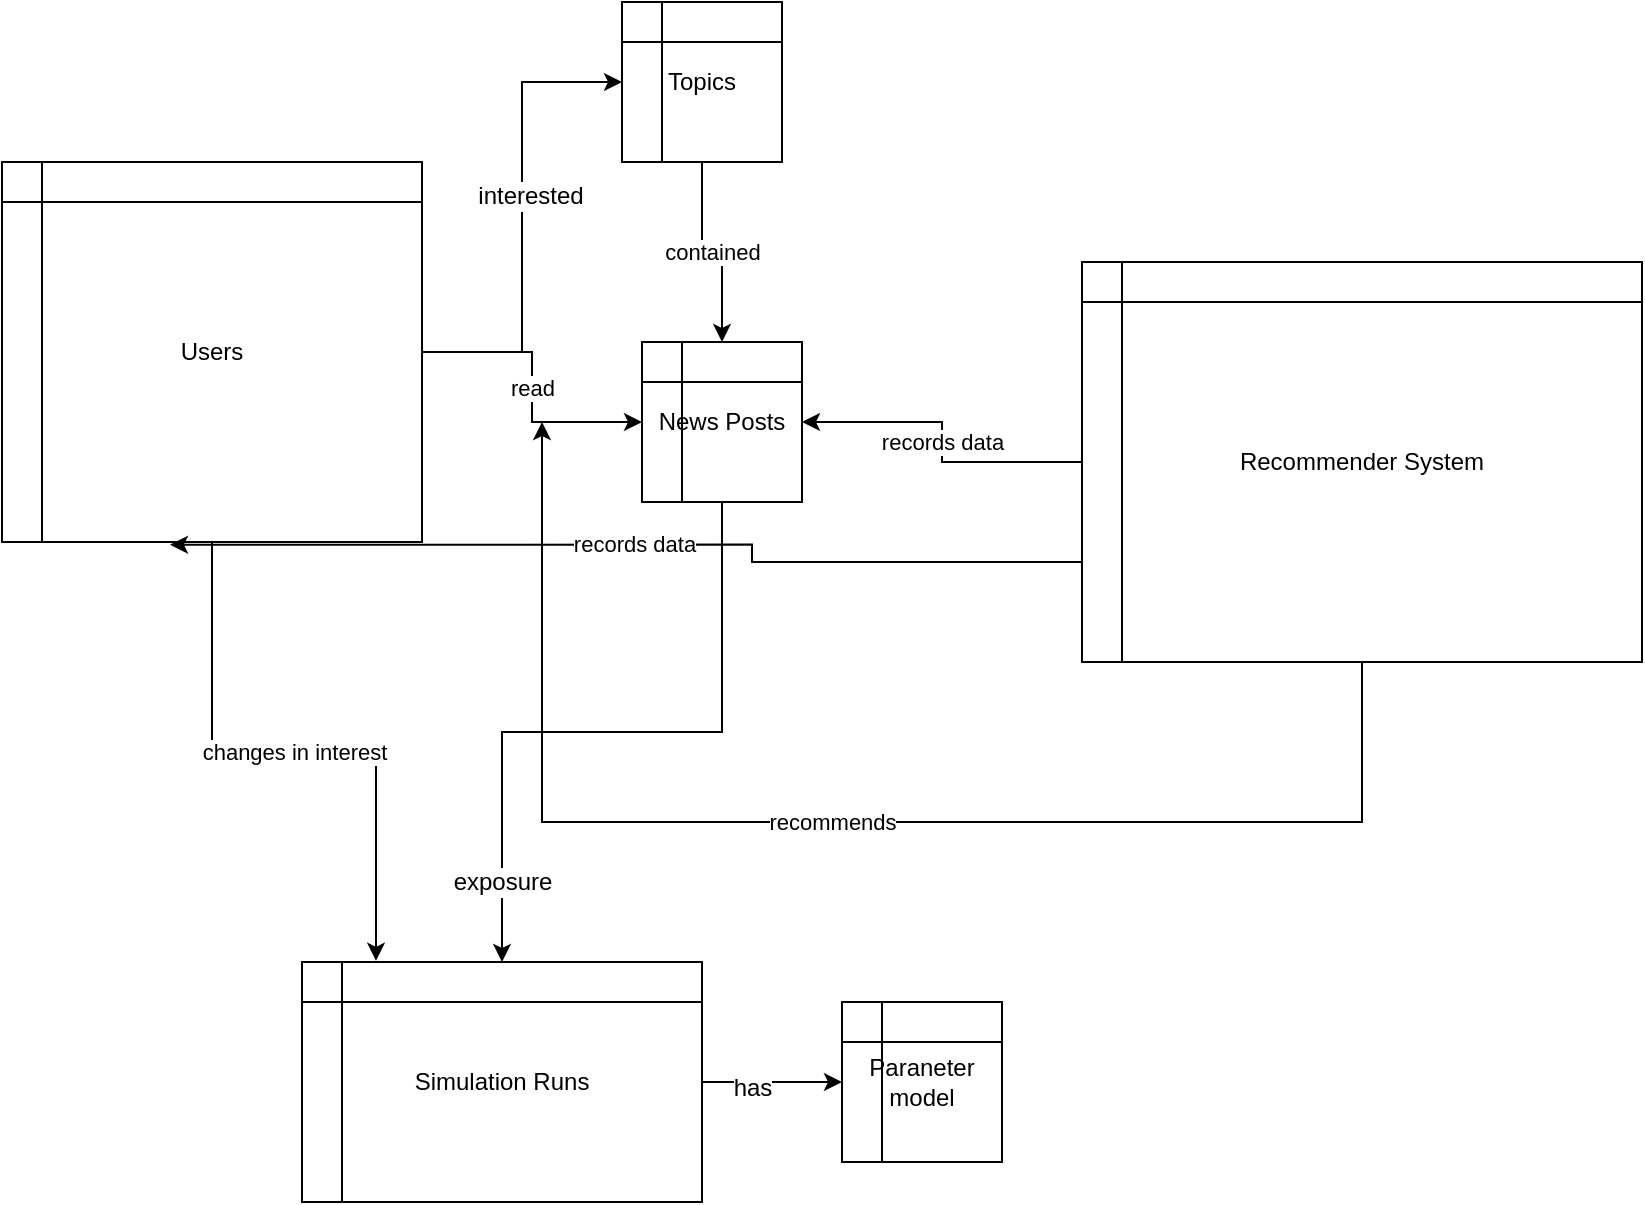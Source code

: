 <mxfile version="10.6.5" type="device"><diagram id="A32_Ua7ZdH-WsM2shWXo" name="Overall Structure"><mxGraphModel dx="1223" dy="671" grid="1" gridSize="10" guides="1" tooltips="1" connect="1" arrows="1" fold="1" page="1" pageScale="1" pageWidth="827" pageHeight="1169" math="0" shadow="0"><root><mxCell id="0"/><mxCell id="1" parent="0"/><mxCell id="j4aWOH5uMxNn_VdvE5lP-6" style="edgeStyle=orthogonalEdgeStyle;rounded=0;orthogonalLoop=1;jettySize=auto;html=1;entryX=0;entryY=0.5;entryDx=0;entryDy=0;" edge="1" parent="1" source="j4aWOH5uMxNn_VdvE5lP-1" target="j4aWOH5uMxNn_VdvE5lP-2"><mxGeometry relative="1" as="geometry"/></mxCell><mxCell id="j4aWOH5uMxNn_VdvE5lP-12" value="interested" style="text;html=1;resizable=0;points=[];align=center;verticalAlign=middle;labelBackgroundColor=#ffffff;" vertex="1" connectable="0" parent="j4aWOH5uMxNn_VdvE5lP-6"><mxGeometry x="0.095" y="-4" relative="1" as="geometry"><mxPoint as="offset"/></mxGeometry></mxCell><mxCell id="j4aWOH5uMxNn_VdvE5lP-8" value="read" style="edgeStyle=orthogonalEdgeStyle;rounded=0;orthogonalLoop=1;jettySize=auto;html=1;" edge="1" parent="1" source="j4aWOH5uMxNn_VdvE5lP-1" target="j4aWOH5uMxNn_VdvE5lP-3"><mxGeometry relative="1" as="geometry"/></mxCell><mxCell id="j4aWOH5uMxNn_VdvE5lP-13" value="changes in interest" style="edgeStyle=orthogonalEdgeStyle;rounded=0;orthogonalLoop=1;jettySize=auto;html=1;entryX=0.185;entryY=-0.005;entryDx=0;entryDy=0;entryPerimeter=0;" edge="1" parent="1" source="j4aWOH5uMxNn_VdvE5lP-1" target="j4aWOH5uMxNn_VdvE5lP-5"><mxGeometry relative="1" as="geometry"/></mxCell><mxCell id="j4aWOH5uMxNn_VdvE5lP-1" value="Users&lt;br&gt;" style="shape=internalStorage;whiteSpace=wrap;html=1;backgroundOutline=1;" vertex="1" parent="1"><mxGeometry x="40" y="110" width="210" height="190" as="geometry"/></mxCell><mxCell id="j4aWOH5uMxNn_VdvE5lP-7" value="contained" style="edgeStyle=orthogonalEdgeStyle;rounded=0;orthogonalLoop=1;jettySize=auto;html=1;" edge="1" parent="1" source="j4aWOH5uMxNn_VdvE5lP-2" target="j4aWOH5uMxNn_VdvE5lP-3"><mxGeometry relative="1" as="geometry"/></mxCell><mxCell id="j4aWOH5uMxNn_VdvE5lP-2" value="Topics" style="shape=internalStorage;whiteSpace=wrap;html=1;backgroundOutline=1;" vertex="1" parent="1"><mxGeometry x="350" y="30" width="80" height="80" as="geometry"/></mxCell><mxCell id="j4aWOH5uMxNn_VdvE5lP-14" style="edgeStyle=orthogonalEdgeStyle;rounded=0;orthogonalLoop=1;jettySize=auto;html=1;" edge="1" parent="1" source="j4aWOH5uMxNn_VdvE5lP-3" target="j4aWOH5uMxNn_VdvE5lP-5"><mxGeometry relative="1" as="geometry"/></mxCell><mxCell id="j4aWOH5uMxNn_VdvE5lP-15" value="exposure" style="text;html=1;resizable=0;points=[];align=center;verticalAlign=middle;labelBackgroundColor=#ffffff;" vertex="1" connectable="0" parent="j4aWOH5uMxNn_VdvE5lP-14"><mxGeometry x="0.763" relative="1" as="geometry"><mxPoint as="offset"/></mxGeometry></mxCell><mxCell id="j4aWOH5uMxNn_VdvE5lP-3" value="News Posts" style="shape=internalStorage;whiteSpace=wrap;html=1;backgroundOutline=1;" vertex="1" parent="1"><mxGeometry x="360" y="200" width="80" height="80" as="geometry"/></mxCell><mxCell id="j4aWOH5uMxNn_VdvE5lP-9" value="recommends" style="edgeStyle=orthogonalEdgeStyle;rounded=0;orthogonalLoop=1;jettySize=auto;html=1;" edge="1" parent="1" source="j4aWOH5uMxNn_VdvE5lP-4"><mxGeometry relative="1" as="geometry"><mxPoint x="310" y="240" as="targetPoint"/><Array as="points"><mxPoint x="720" y="440"/><mxPoint x="310" y="440"/></Array></mxGeometry></mxCell><mxCell id="j4aWOH5uMxNn_VdvE5lP-10" value="records data" style="edgeStyle=orthogonalEdgeStyle;rounded=0;orthogonalLoop=1;jettySize=auto;html=1;" edge="1" parent="1" source="j4aWOH5uMxNn_VdvE5lP-4" target="j4aWOH5uMxNn_VdvE5lP-3"><mxGeometry relative="1" as="geometry"/></mxCell><mxCell id="j4aWOH5uMxNn_VdvE5lP-11" value="records data" style="edgeStyle=orthogonalEdgeStyle;rounded=0;orthogonalLoop=1;jettySize=auto;html=1;exitX=0;exitY=0.75;exitDx=0;exitDy=0;entryX=0.4;entryY=1.007;entryDx=0;entryDy=0;entryPerimeter=0;" edge="1" parent="1" source="j4aWOH5uMxNn_VdvE5lP-4" target="j4aWOH5uMxNn_VdvE5lP-1"><mxGeometry relative="1" as="geometry"/></mxCell><mxCell id="j4aWOH5uMxNn_VdvE5lP-4" value="Recommender System" style="shape=internalStorage;whiteSpace=wrap;html=1;backgroundOutline=1;" vertex="1" parent="1"><mxGeometry x="580" y="160" width="280" height="200" as="geometry"/></mxCell><mxCell id="K2BB8hlLWF6cmg4grj99-3" style="edgeStyle=orthogonalEdgeStyle;rounded=0;orthogonalLoop=1;jettySize=auto;html=1;" edge="1" parent="1" source="j4aWOH5uMxNn_VdvE5lP-5" target="K2BB8hlLWF6cmg4grj99-2"><mxGeometry relative="1" as="geometry"/></mxCell><mxCell id="K2BB8hlLWF6cmg4grj99-5" value="has" style="text;html=1;resizable=0;points=[];align=center;verticalAlign=middle;labelBackgroundColor=#ffffff;" vertex="1" connectable="0" parent="K2BB8hlLWF6cmg4grj99-3"><mxGeometry x="-0.286" y="-3" relative="1" as="geometry"><mxPoint as="offset"/></mxGeometry></mxCell><mxCell id="j4aWOH5uMxNn_VdvE5lP-5" value="Simulation Runs" style="shape=internalStorage;whiteSpace=wrap;html=1;backgroundOutline=1;" vertex="1" parent="1"><mxGeometry x="190" y="510" width="200" height="120" as="geometry"/></mxCell><mxCell id="K2BB8hlLWF6cmg4grj99-2" value="Paraneter model" style="shape=internalStorage;whiteSpace=wrap;html=1;backgroundOutline=1;" vertex="1" parent="1"><mxGeometry x="460" y="530" width="80" height="80" as="geometry"/></mxCell></root></mxGraphModel></diagram><diagram id="U-yS0wBJU0kDzBYTeyhI" name="Post Topic Model"><mxGraphModel dx="1223" dy="671" grid="1" gridSize="10" guides="1" tooltips="1" connect="1" arrows="1" fold="1" page="1" pageScale="1" pageWidth="827" pageHeight="1169" math="0" shadow="0"><root><mxCell id="YMLvqbVQnz8zitZ5v4nC-0"/><mxCell id="YMLvqbVQnz8zitZ5v4nC-1" parent="YMLvqbVQnz8zitZ5v4nC-0"/><mxCell id="YMLvqbVQnz8zitZ5v4nC-2" value="&lt;div style=&quot;text-align: center&quot;&gt;&lt;span&gt;News Post&lt;/span&gt;&lt;/div&gt;" style="whiteSpace=wrap;html=1;aspect=fixed;horizontal=1;verticalAlign=top;" vertex="1" parent="YMLvqbVQnz8zitZ5v4nC-1"><mxGeometry x="70" y="50" width="470" height="470" as="geometry"/></mxCell><mxCell id="YMLvqbVQnz8zitZ5v4nC-3" value="Topic 1" style="rounded=0;whiteSpace=wrap;html=1;horizontal=0;" vertex="1" parent="YMLvqbVQnz8zitZ5v4nC-1"><mxGeometry x="110" y="270" width="40" height="210" as="geometry"/></mxCell><mxCell id="YMLvqbVQnz8zitZ5v4nC-4" value="Topic 2&lt;br&gt;" style="rounded=0;whiteSpace=wrap;html=1;horizontal=0;" vertex="1" parent="YMLvqbVQnz8zitZ5v4nC-1"><mxGeometry x="170" y="120" width="40" height="360" as="geometry"/></mxCell><mxCell id="YMLvqbVQnz8zitZ5v4nC-6" value="Topic 3&lt;br&gt;" style="rounded=0;whiteSpace=wrap;html=1;horizontal=0;" vertex="1" parent="YMLvqbVQnz8zitZ5v4nC-1"><mxGeometry x="230" y="400" width="40" height="80" as="geometry"/></mxCell><mxCell id="OyINDhxAwojTNdQx0Dkm-0" value="Randomly Generated from &lt;font face=&quot;Courier New&quot;&gt;n_topic&lt;/font&gt; Topic" style="text;html=1;resizable=0;points=[];autosize=1;align=left;verticalAlign=top;spacingTop=-4;" vertex="1" parent="YMLvqbVQnz8zitZ5v4nC-1"><mxGeometry x="105" y="576" width="240" height="20" as="geometry"/></mxCell></root></mxGraphModel></diagram><diagram id="XBigtRwnL8efiwiQj0Gq" name="User Model"><mxGraphModel dx="1223" dy="671" grid="1" gridSize="10" guides="1" tooltips="1" connect="1" arrows="1" fold="1" page="1" pageScale="1" pageWidth="827" pageHeight="1169" math="0" shadow="0"><root><mxCell id="FKSsjDKP5lH0zuU9x3Gq-0"/><mxCell id="FKSsjDKP5lH0zuU9x3Gq-1" parent="FKSsjDKP5lH0zuU9x3Gq-0"/><mxCell id="PUcm0qFTlg9lK_iWW0OK-0" value="User Model" style="rounded=0;whiteSpace=wrap;html=1;verticalAlign=top;" vertex="1" parent="FKSsjDKP5lH0zuU9x3Gq-1"><mxGeometry x="20" y="20" width="580" height="530" as="geometry"/></mxCell><mxCell id="PUcm0qFTlg9lK_iWW0OK-1" value="Topic 1" style="rounded=0;whiteSpace=wrap;html=1;horizontal=0;dashed=1;" vertex="1" parent="FKSsjDKP5lH0zuU9x3Gq-1"><mxGeometry x="40" y="110" width="60" height="420" as="geometry"/></mxCell><mxCell id="PUcm0qFTlg9lK_iWW0OK-2" value="Topic 1" style="rounded=0;whiteSpace=wrap;html=1;horizontal=0;" vertex="1" parent="FKSsjDKP5lH0zuU9x3Gq-1"><mxGeometry x="40" y="400" width="60" height="130" as="geometry"/></mxCell><mxCell id="PUcm0qFTlg9lK_iWW0OK-3" value="Topic 2" style="rounded=0;whiteSpace=wrap;html=1;horizontal=0;dashed=1;" vertex="1" parent="FKSsjDKP5lH0zuU9x3Gq-1"><mxGeometry x="130" y="220" width="60" height="310" as="geometry"/></mxCell><mxCell id="PUcm0qFTlg9lK_iWW0OK-4" value="Topic 2" style="rounded=0;whiteSpace=wrap;html=1;horizontal=0;" vertex="1" parent="FKSsjDKP5lH0zuU9x3Gq-1"><mxGeometry x="130" y="450" width="60" height="80" as="geometry"/></mxCell><mxCell id="PUcm0qFTlg9lK_iWW0OK-5" value="Users get an initilized interest in &lt;font face=&quot;Courier New&quot;&gt;n_topic&lt;/font&gt; topics, which is updated by news exposure&lt;br&gt;&lt;br&gt;" style="text;html=1;resizable=0;points=[];autosize=1;align=left;verticalAlign=top;spacingTop=-4;" vertex="1" parent="FKSsjDKP5lH0zuU9x3Gq-1"><mxGeometry x="47" y="598" width="470" height="30" as="geometry"/></mxCell><mxCell id="PUcm0qFTlg9lK_iWW0OK-6" value="Interest_Ressource" style="rounded=0;whiteSpace=wrap;html=1;" vertex="1" parent="FKSsjDKP5lH0zuU9x3Gq-1"><mxGeometry x="180" y="50" width="240" height="60" as="geometry"/></mxCell><mxCell id="PUcm0qFTlg9lK_iWW0OK-7" value="Users have different interest_ressources which are distributed among the topic in a zero-sum like fashion." style="text;html=1;resizable=0;points=[];autosize=1;align=left;verticalAlign=top;spacingTop=-4;" vertex="1" parent="FKSsjDKP5lH0zuU9x3Gq-1"><mxGeometry x="39" y="643" width="580" height="20" as="geometry"/></mxCell><mxCell id="62YBcWwzlbPIOArXRK_9-0" value="Generators: nomally distributes interest_resource&lt;br&gt;&lt;br&gt;" style="text;html=1;resizable=0;points=[];autosize=1;align=left;verticalAlign=top;spacingTop=-4;" vertex="1" parent="FKSsjDKP5lH0zuU9x3Gq-1"><mxGeometry x="640" y="70" width="280" height="30" as="geometry"/></mxCell><mxCell id="62YBcWwzlbPIOArXRK_9-1" value="Reporters: interest distribution, etc.&lt;br&gt;" style="text;html=1;resizable=0;points=[];autosize=1;align=left;verticalAlign=top;spacingTop=-4;" vertex="1" parent="FKSsjDKP5lH0zuU9x3Gq-1"><mxGeometry x="654" y="169" width="200" height="20" as="geometry"/></mxCell></root></mxGraphModel></diagram><diagram id="e_1NpH5XUX0jiLXMBdlt" name="General Ideas"><mxGraphModel dx="1223" dy="671" grid="1" gridSize="10" guides="1" tooltips="1" connect="1" arrows="1" fold="1" page="1" pageScale="1" pageWidth="827" pageHeight="1169" math="0" shadow="0"><root><mxCell id="DxZZGuwIYwpDJHDflGkh-0"/><mxCell id="DxZZGuwIYwpDJHDflGkh-1" parent="DxZZGuwIYwpDJHDflGkh-0"/><mxCell id="DxZZGuwIYwpDJHDflGkh-2" value="Figuring out how to model individual agent (what variables, what functions, etc.)&lt;br&gt;&lt;br&gt;Figuring out the distribution of individual agents (how to construct them, &quot;initizialize them&quot;&lt;br&gt;&lt;br&gt;Figuring out how to measure the population of all agents within a simulation, and across simulations&lt;br&gt;&lt;br&gt;&lt;br&gt;" style="text;html=1;resizable=0;points=[];autosize=1;align=left;verticalAlign=top;spacingTop=-4;" vertex="1" parent="DxZZGuwIYwpDJHDflGkh-1"><mxGeometry x="86" y="79" width="540" height="100" as="geometry"/></mxCell></root></mxGraphModel></diagram><diagram id="7cDuMZwWO2uFzqR9ofoI" name="Topic Model"><mxGraphModel dx="1223" dy="671" grid="1" gridSize="10" guides="1" tooltips="1" connect="1" arrows="1" fold="1" page="1" pageScale="1" pageWidth="827" pageHeight="1169" math="0" shadow="0"><root><mxCell id="7W-iMgaMdQttZUbH5wCo-0"/><mxCell id="7W-iMgaMdQttZUbH5wCo-1" parent="7W-iMgaMdQttZUbH5wCo-0"/><mxCell id="7W-iMgaMdQttZUbH5wCo-2" value="Set of independent topics&lt;br&gt;Oppposing topics&lt;br&gt;Correlated topic models&lt;br&gt;" style="text;html=1;resizable=0;points=[];autosize=1;align=left;verticalAlign=top;spacingTop=-4;" vertex="1" parent="7W-iMgaMdQttZUbH5wCo-1"><mxGeometry x="74" y="87" width="150" height="40" as="geometry"/></mxCell></root></mxGraphModel></diagram></mxfile>